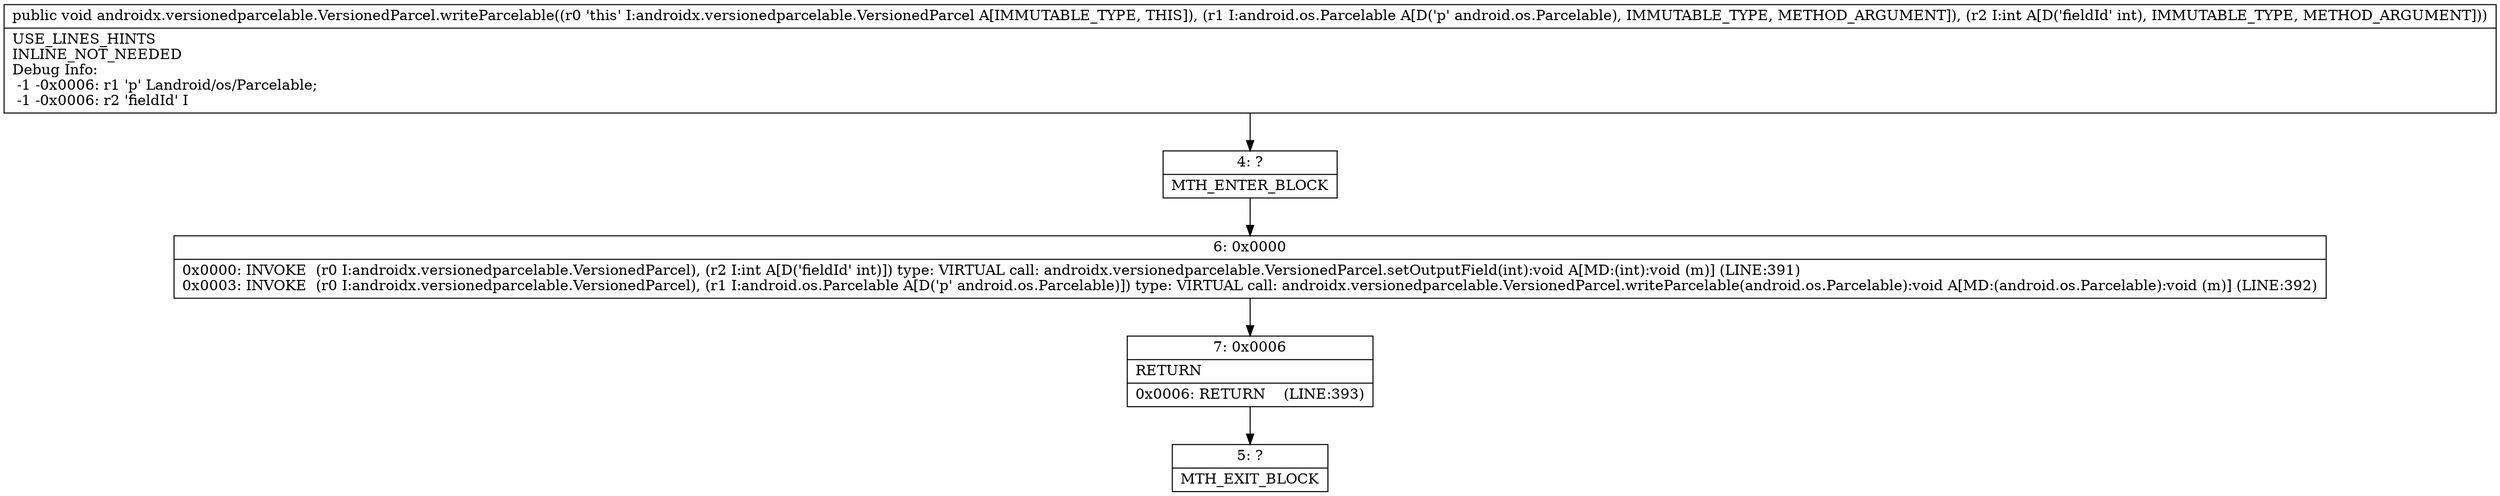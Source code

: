digraph "CFG forandroidx.versionedparcelable.VersionedParcel.writeParcelable(Landroid\/os\/Parcelable;I)V" {
Node_4 [shape=record,label="{4\:\ ?|MTH_ENTER_BLOCK\l}"];
Node_6 [shape=record,label="{6\:\ 0x0000|0x0000: INVOKE  (r0 I:androidx.versionedparcelable.VersionedParcel), (r2 I:int A[D('fieldId' int)]) type: VIRTUAL call: androidx.versionedparcelable.VersionedParcel.setOutputField(int):void A[MD:(int):void (m)] (LINE:391)\l0x0003: INVOKE  (r0 I:androidx.versionedparcelable.VersionedParcel), (r1 I:android.os.Parcelable A[D('p' android.os.Parcelable)]) type: VIRTUAL call: androidx.versionedparcelable.VersionedParcel.writeParcelable(android.os.Parcelable):void A[MD:(android.os.Parcelable):void (m)] (LINE:392)\l}"];
Node_7 [shape=record,label="{7\:\ 0x0006|RETURN\l|0x0006: RETURN    (LINE:393)\l}"];
Node_5 [shape=record,label="{5\:\ ?|MTH_EXIT_BLOCK\l}"];
MethodNode[shape=record,label="{public void androidx.versionedparcelable.VersionedParcel.writeParcelable((r0 'this' I:androidx.versionedparcelable.VersionedParcel A[IMMUTABLE_TYPE, THIS]), (r1 I:android.os.Parcelable A[D('p' android.os.Parcelable), IMMUTABLE_TYPE, METHOD_ARGUMENT]), (r2 I:int A[D('fieldId' int), IMMUTABLE_TYPE, METHOD_ARGUMENT]))  | USE_LINES_HINTS\lINLINE_NOT_NEEDED\lDebug Info:\l  \-1 \-0x0006: r1 'p' Landroid\/os\/Parcelable;\l  \-1 \-0x0006: r2 'fieldId' I\l}"];
MethodNode -> Node_4;Node_4 -> Node_6;
Node_6 -> Node_7;
Node_7 -> Node_5;
}

